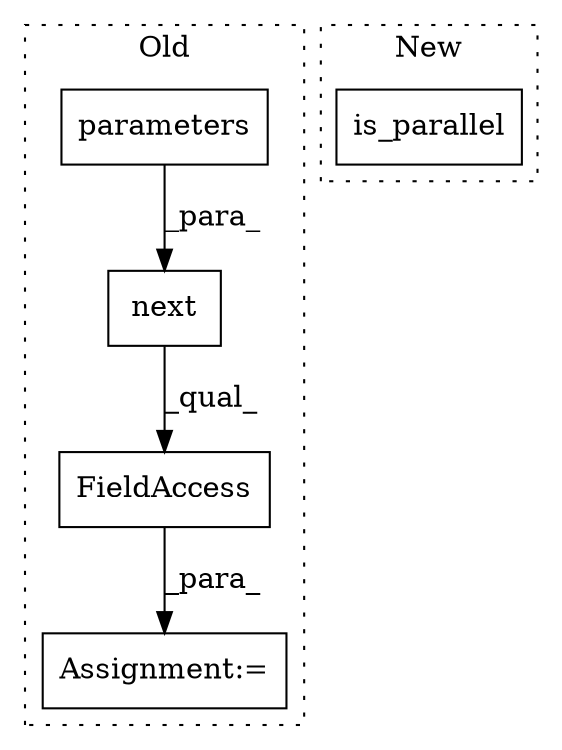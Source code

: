 digraph G {
subgraph cluster0 {
1 [label="parameters" a="32" s="10714" l="12" shape="box"];
3 [label="next" a="32" s="10703,10726" l="5,1" shape="box"];
4 [label="FieldAccess" a="22" s="10703" l="32" shape="box"];
5 [label="Assignment:=" a="7" s="10702" l="1" shape="box"];
label = "Old";
style="dotted";
}
subgraph cluster1 {
2 [label="is_parallel" a="32" s="10481,10498" l="12,1" shape="box"];
label = "New";
style="dotted";
}
1 -> 3 [label="_para_"];
3 -> 4 [label="_qual_"];
4 -> 5 [label="_para_"];
}